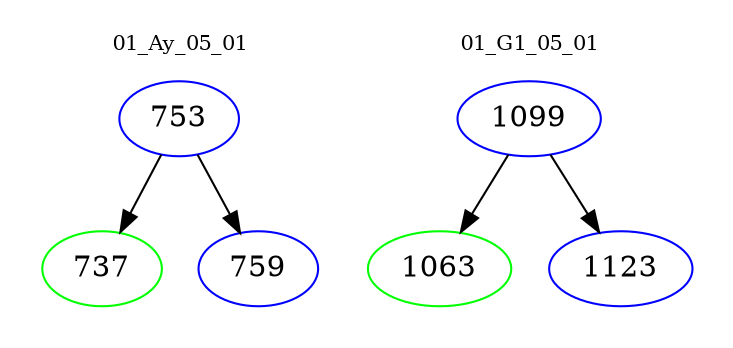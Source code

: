 digraph{
subgraph cluster_0 {
color = white
label = "01_Ay_05_01";
fontsize=10;
T0_753 [label="753", color="blue"]
T0_753 -> T0_737 [color="black"]
T0_737 [label="737", color="green"]
T0_753 -> T0_759 [color="black"]
T0_759 [label="759", color="blue"]
}
subgraph cluster_1 {
color = white
label = "01_G1_05_01";
fontsize=10;
T1_1099 [label="1099", color="blue"]
T1_1099 -> T1_1063 [color="black"]
T1_1063 [label="1063", color="green"]
T1_1099 -> T1_1123 [color="black"]
T1_1123 [label="1123", color="blue"]
}
}
